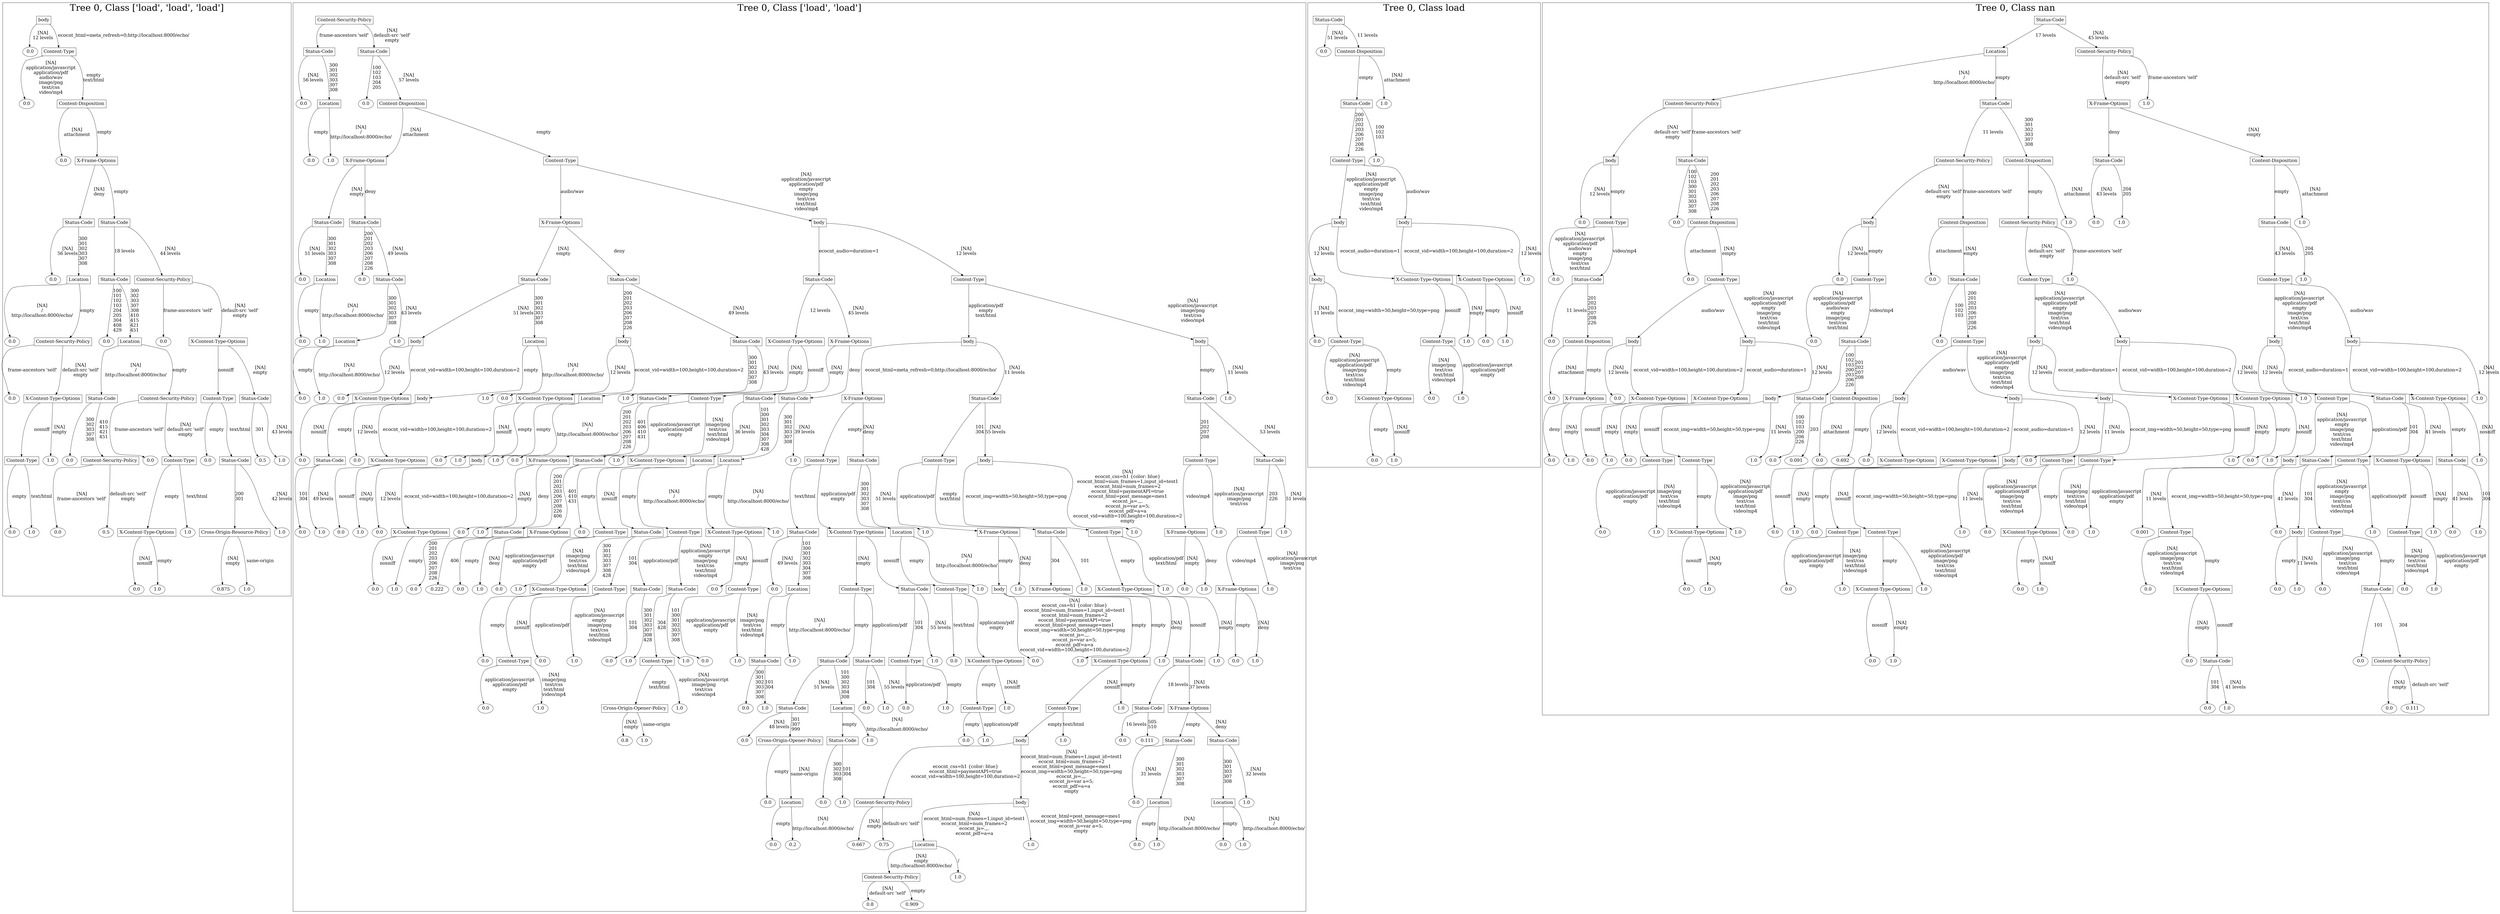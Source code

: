 /*
Generated by:
    http://https://github.com/h2oai/h2o-3/tree/master/h2o-genmodel/src/main/java/hex/genmodel/tools/PrintMojo.java
*/

/*
On a mac:

$ brew install graphviz
$ dot -Tpng file.gv -o file.png
$ open file.png
*/

digraph G {

subgraph cluster_0 {
/* Nodes */

/* Level 0 */
{
"SG_0_Node_0" [shape=box, fontsize=20, label="body"]
}

/* Level 1 */
{
"SG_0_Node_26" [fontsize=20, label="0.0"]
"SG_0_Node_1" [shape=box, fontsize=20, label="Content-Type"]
}

/* Level 2 */
{
"SG_0_Node_27" [fontsize=20, label="0.0"]
"SG_0_Node_2" [shape=box, fontsize=20, label="Content-Disposition"]
}

/* Level 3 */
{
"SG_0_Node_28" [fontsize=20, label="0.0"]
"SG_0_Node_3" [shape=box, fontsize=20, label="X-Frame-Options"]
}

/* Level 4 */
{
"SG_0_Node_4" [shape=box, fontsize=20, label="Status-Code"]
"SG_0_Node_5" [shape=box, fontsize=20, label="Status-Code"]
}

/* Level 5 */
{
"SG_0_Node_29" [fontsize=20, label="0.0"]
"SG_0_Node_6" [shape=box, fontsize=20, label="Location"]
"SG_0_Node_7" [shape=box, fontsize=20, label="Status-Code"]
"SG_0_Node_8" [shape=box, fontsize=20, label="Content-Security-Policy"]
}

/* Level 6 */
{
"SG_0_Node_30" [fontsize=20, label="0.0"]
"SG_0_Node_9" [shape=box, fontsize=20, label="Content-Security-Policy"]
"SG_0_Node_31" [fontsize=20, label="0.0"]
"SG_0_Node_10" [shape=box, fontsize=20, label="Location"]
"SG_0_Node_32" [fontsize=20, label="0.0"]
"SG_0_Node_11" [shape=box, fontsize=20, label="X-Content-Type-Options"]
}

/* Level 7 */
{
"SG_0_Node_33" [fontsize=20, label="0.0"]
"SG_0_Node_12" [shape=box, fontsize=20, label="X-Content-Type-Options"]
"SG_0_Node_13" [shape=box, fontsize=20, label="Status-Code"]
"SG_0_Node_14" [shape=box, fontsize=20, label="Content-Security-Policy"]
"SG_0_Node_15" [shape=box, fontsize=20, label="Content-Type"]
"SG_0_Node_16" [shape=box, fontsize=20, label="Status-Code"]
}

/* Level 8 */
{
"SG_0_Node_17" [shape=box, fontsize=20, label="Content-Type"]
"SG_0_Node_34" [fontsize=20, label="1.0"]
"SG_0_Node_35" [fontsize=20, label="0.0"]
"SG_0_Node_18" [shape=box, fontsize=20, label="Content-Security-Policy"]
"SG_0_Node_36" [fontsize=20, label="0.0"]
"SG_0_Node_19" [shape=box, fontsize=20, label="Content-Type"]
"SG_0_Node_37" [fontsize=20, label="0.0"]
"SG_0_Node_20" [shape=box, fontsize=20, label="Status-Code"]
"SG_0_Node_38" [fontsize=20, label="0.5"]
"SG_0_Node_39" [fontsize=20, label="1.0"]
}

/* Level 9 */
{
"SG_0_Node_40" [fontsize=20, label="0.0"]
"SG_0_Node_41" [fontsize=20, label="1.0"]
"SG_0_Node_42" [fontsize=20, label="0.0"]
"SG_0_Node_43" [fontsize=20, label="0.5"]
"SG_0_Node_23" [shape=box, fontsize=20, label="X-Content-Type-Options"]
"SG_0_Node_44" [fontsize=20, label="1.0"]
"SG_0_Node_24" [shape=box, fontsize=20, label="Cross-Origin-Resource-Policy"]
"SG_0_Node_45" [fontsize=20, label="1.0"]
}

/* Level 10 */
{
"SG_0_Node_46" [fontsize=20, label="0.0"]
"SG_0_Node_47" [fontsize=20, label="1.0"]
"SG_0_Node_48" [fontsize=20, label="0.875"]
"SG_0_Node_49" [fontsize=20, label="1.0"]
}

/* Edges */
"SG_0_Node_0" -> "SG_0_Node_26" [fontsize=20, label="[NA]
12 levels
"]
"SG_0_Node_0" -> "SG_0_Node_1" [fontsize=20, label="ecocnt_html=meta_refresh=0;http://localhost:8000/echo/
"]
"SG_0_Node_1" -> "SG_0_Node_27" [fontsize=20, label="[NA]
application/javascript
application/pdf
audio/wav
image/png
text/css
video/mp4
"]
"SG_0_Node_1" -> "SG_0_Node_2" [fontsize=20, label="empty
text/html
"]
"SG_0_Node_2" -> "SG_0_Node_28" [fontsize=20, label="[NA]
attachment
"]
"SG_0_Node_2" -> "SG_0_Node_3" [fontsize=20, label="empty
"]
"SG_0_Node_3" -> "SG_0_Node_4" [fontsize=20, label="[NA]
deny
"]
"SG_0_Node_3" -> "SG_0_Node_5" [fontsize=20, label="empty
"]
"SG_0_Node_5" -> "SG_0_Node_7" [fontsize=20, label="18 levels
"]
"SG_0_Node_5" -> "SG_0_Node_8" [fontsize=20, label="[NA]
44 levels
"]
"SG_0_Node_8" -> "SG_0_Node_32" [fontsize=20, label="frame-ancestors 'self'
"]
"SG_0_Node_8" -> "SG_0_Node_11" [fontsize=20, label="[NA]
default-src 'self'
empty
"]
"SG_0_Node_11" -> "SG_0_Node_15" [fontsize=20, label="nosniff
"]
"SG_0_Node_11" -> "SG_0_Node_16" [fontsize=20, label="[NA]
empty
"]
"SG_0_Node_16" -> "SG_0_Node_38" [fontsize=20, label="301
"]
"SG_0_Node_16" -> "SG_0_Node_39" [fontsize=20, label="[NA]
43 levels
"]
"SG_0_Node_15" -> "SG_0_Node_37" [fontsize=20, label="empty
"]
"SG_0_Node_15" -> "SG_0_Node_20" [fontsize=20, label="text/html
"]
"SG_0_Node_20" -> "SG_0_Node_24" [fontsize=20, label="200
301
"]
"SG_0_Node_20" -> "SG_0_Node_45" [fontsize=20, label="[NA]
42 levels
"]
"SG_0_Node_24" -> "SG_0_Node_48" [fontsize=20, label="[NA]
empty
"]
"SG_0_Node_24" -> "SG_0_Node_49" [fontsize=20, label="same-origin
"]
"SG_0_Node_7" -> "SG_0_Node_31" [fontsize=20, label="100
101
102
103
204
205
304
408
429
"]
"SG_0_Node_7" -> "SG_0_Node_10" [fontsize=20, label="300
302
303
307
308
410
415
421
451
"]
"SG_0_Node_10" -> "SG_0_Node_13" [fontsize=20, label="[NA]
/
http://localhost:8000/echo/
"]
"SG_0_Node_10" -> "SG_0_Node_14" [fontsize=20, label="empty
"]
"SG_0_Node_14" -> "SG_0_Node_36" [fontsize=20, label="frame-ancestors 'self'
"]
"SG_0_Node_14" -> "SG_0_Node_19" [fontsize=20, label="[NA]
default-src 'self'
empty
"]
"SG_0_Node_19" -> "SG_0_Node_23" [fontsize=20, label="empty
"]
"SG_0_Node_19" -> "SG_0_Node_44" [fontsize=20, label="text/html
"]
"SG_0_Node_23" -> "SG_0_Node_46" [fontsize=20, label="[NA]
nosniff
"]
"SG_0_Node_23" -> "SG_0_Node_47" [fontsize=20, label="empty
"]
"SG_0_Node_13" -> "SG_0_Node_35" [fontsize=20, label="300
302
303
307
308
"]
"SG_0_Node_13" -> "SG_0_Node_18" [fontsize=20, label="410
415
421
451
"]
"SG_0_Node_18" -> "SG_0_Node_42" [fontsize=20, label="[NA]
frame-ancestors 'self'
"]
"SG_0_Node_18" -> "SG_0_Node_43" [fontsize=20, label="default-src 'self'
empty
"]
"SG_0_Node_4" -> "SG_0_Node_29" [fontsize=20, label="[NA]
56 levels
"]
"SG_0_Node_4" -> "SG_0_Node_6" [fontsize=20, label="300
301
302
303
307
308
"]
"SG_0_Node_6" -> "SG_0_Node_30" [fontsize=20, label="[NA]
/
http://localhost:8000/echo/
"]
"SG_0_Node_6" -> "SG_0_Node_9" [fontsize=20, label="empty
"]
"SG_0_Node_9" -> "SG_0_Node_33" [fontsize=20, label="frame-ancestors 'self'
"]
"SG_0_Node_9" -> "SG_0_Node_12" [fontsize=20, label="[NA]
default-src 'self'
empty
"]
"SG_0_Node_12" -> "SG_0_Node_17" [fontsize=20, label="nosniff
"]
"SG_0_Node_12" -> "SG_0_Node_34" [fontsize=20, label="[NA]
empty
"]
"SG_0_Node_17" -> "SG_0_Node_40" [fontsize=20, label="empty
"]
"SG_0_Node_17" -> "SG_0_Node_41" [fontsize=20, label="text/html
"]

fontsize=40
label="Tree 0, Class ['load', 'load', 'load']"
}

subgraph cluster_1 {
/* Nodes */

/* Level 0 */
{
"SG_1_Node_0" [shape=box, fontsize=20, label="Content-Security-Policy"]
}

/* Level 1 */
{
"SG_1_Node_1" [shape=box, fontsize=20, label="Status-Code"]
"SG_1_Node_2" [shape=box, fontsize=20, label="Status-Code"]
}

/* Level 2 */
{
"SG_1_Node_117" [fontsize=20, label="0.0"]
"SG_1_Node_3" [shape=box, fontsize=20, label="Location"]
"SG_1_Node_118" [fontsize=20, label="0.0"]
"SG_1_Node_4" [shape=box, fontsize=20, label="Content-Disposition"]
}

/* Level 3 */
{
"SG_1_Node_119" [fontsize=20, label="0.0"]
"SG_1_Node_120" [fontsize=20, label="1.0"]
"SG_1_Node_5" [shape=box, fontsize=20, label="X-Frame-Options"]
"SG_1_Node_6" [shape=box, fontsize=20, label="Content-Type"]
}

/* Level 4 */
{
"SG_1_Node_7" [shape=box, fontsize=20, label="Status-Code"]
"SG_1_Node_8" [shape=box, fontsize=20, label="Status-Code"]
"SG_1_Node_9" [shape=box, fontsize=20, label="X-Frame-Options"]
"SG_1_Node_10" [shape=box, fontsize=20, label="body"]
}

/* Level 5 */
{
"SG_1_Node_121" [fontsize=20, label="0.0"]
"SG_1_Node_11" [shape=box, fontsize=20, label="Location"]
"SG_1_Node_122" [fontsize=20, label="0.0"]
"SG_1_Node_12" [shape=box, fontsize=20, label="Status-Code"]
"SG_1_Node_13" [shape=box, fontsize=20, label="Status-Code"]
"SG_1_Node_14" [shape=box, fontsize=20, label="Status-Code"]
"SG_1_Node_15" [shape=box, fontsize=20, label="Status-Code"]
"SG_1_Node_16" [shape=box, fontsize=20, label="Content-Type"]
}

/* Level 6 */
{
"SG_1_Node_123" [fontsize=20, label="0.0"]
"SG_1_Node_124" [fontsize=20, label="1.0"]
"SG_1_Node_17" [shape=box, fontsize=20, label="Location"]
"SG_1_Node_125" [fontsize=20, label="1.0"]
"SG_1_Node_19" [shape=box, fontsize=20, label="body"]
"SG_1_Node_20" [shape=box, fontsize=20, label="Location"]
"SG_1_Node_21" [shape=box, fontsize=20, label="body"]
"SG_1_Node_22" [shape=box, fontsize=20, label="Status-Code"]
"SG_1_Node_23" [shape=box, fontsize=20, label="X-Content-Type-Options"]
"SG_1_Node_24" [shape=box, fontsize=20, label="X-Frame-Options"]
"SG_1_Node_25" [shape=box, fontsize=20, label="body"]
"SG_1_Node_26" [shape=box, fontsize=20, label="body"]
}

/* Level 7 */
{
"SG_1_Node_126" [fontsize=20, label="0.0"]
"SG_1_Node_127" [fontsize=20, label="1.0"]
"SG_1_Node_128" [fontsize=20, label="0.0"]
"SG_1_Node_27" [shape=box, fontsize=20, label="X-Content-Type-Options"]
"SG_1_Node_28" [shape=box, fontsize=20, label="body"]
"SG_1_Node_129" [fontsize=20, label="1.0"]
"SG_1_Node_130" [fontsize=20, label="0.0"]
"SG_1_Node_29" [shape=box, fontsize=20, label="X-Content-Type-Options"]
"SG_1_Node_30" [shape=box, fontsize=20, label="Location"]
"SG_1_Node_131" [fontsize=20, label="1.0"]
"SG_1_Node_31" [shape=box, fontsize=20, label="Status-Code"]
"SG_1_Node_32" [shape=box, fontsize=20, label="Content-Type"]
"SG_1_Node_33" [shape=box, fontsize=20, label="Status-Code"]
"SG_1_Node_34" [shape=box, fontsize=20, label="Status-Code"]
"SG_1_Node_35" [shape=box, fontsize=20, label="X-Frame-Options"]
"SG_1_Node_36" [shape=box, fontsize=20, label="Status-Code"]
"SG_1_Node_37" [shape=box, fontsize=20, label="Status-Code"]
"SG_1_Node_132" [fontsize=20, label="1.0"]
}

/* Level 8 */
{
"SG_1_Node_133" [fontsize=20, label="0.0"]
"SG_1_Node_38" [shape=box, fontsize=20, label="Status-Code"]
"SG_1_Node_134" [fontsize=20, label="0.0"]
"SG_1_Node_39" [shape=box, fontsize=20, label="X-Content-Type-Options"]
"SG_1_Node_135" [fontsize=20, label="0.0"]
"SG_1_Node_136" [fontsize=20, label="1.0"]
"SG_1_Node_40" [shape=box, fontsize=20, label="body"]
"SG_1_Node_137" [fontsize=20, label="1.0"]
"SG_1_Node_138" [fontsize=20, label="0.0"]
"SG_1_Node_41" [shape=box, fontsize=20, label="X-Frame-Options"]
"SG_1_Node_42" [shape=box, fontsize=20, label="Status-Code"]
"SG_1_Node_139" [fontsize=20, label="1.0"]
"SG_1_Node_43" [shape=box, fontsize=20, label="X-Content-Type-Options"]
"SG_1_Node_44" [shape=box, fontsize=20, label="Location"]
"SG_1_Node_45" [shape=box, fontsize=20, label="Location"]
"SG_1_Node_140" [fontsize=20, label="1.0"]
"SG_1_Node_46" [shape=box, fontsize=20, label="Content-Type"]
"SG_1_Node_47" [shape=box, fontsize=20, label="Status-Code"]
"SG_1_Node_48" [shape=box, fontsize=20, label="Content-Type"]
"SG_1_Node_49" [shape=box, fontsize=20, label="body"]
"SG_1_Node_50" [shape=box, fontsize=20, label="Content-Type"]
"SG_1_Node_51" [shape=box, fontsize=20, label="Status-Code"]
}

/* Level 9 */
{
"SG_1_Node_141" [fontsize=20, label="0.0"]
"SG_1_Node_142" [fontsize=20, label="1.0"]
"SG_1_Node_143" [fontsize=20, label="0.0"]
"SG_1_Node_144" [fontsize=20, label="1.0"]
"SG_1_Node_145" [fontsize=20, label="0.0"]
"SG_1_Node_52" [shape=box, fontsize=20, label="X-Content-Type-Options"]
"SG_1_Node_146" [fontsize=20, label="0.0"]
"SG_1_Node_147" [fontsize=20, label="1.0"]
"SG_1_Node_53" [shape=box, fontsize=20, label="Status-Code"]
"SG_1_Node_54" [shape=box, fontsize=20, label="X-Frame-Options"]
"SG_1_Node_148" [fontsize=20, label="0.0"]
"SG_1_Node_55" [shape=box, fontsize=20, label="Content-Type"]
"SG_1_Node_56" [shape=box, fontsize=20, label="Status-Code"]
"SG_1_Node_57" [shape=box, fontsize=20, label="Content-Type"]
"SG_1_Node_58" [shape=box, fontsize=20, label="X-Content-Type-Options"]
"SG_1_Node_149" [fontsize=20, label="1.0"]
"SG_1_Node_59" [shape=box, fontsize=20, label="Status-Code"]
"SG_1_Node_60" [shape=box, fontsize=20, label="X-Content-Type-Options"]
"SG_1_Node_61" [shape=box, fontsize=20, label="Location"]
"SG_1_Node_150" [fontsize=20, label="1.0"]
"SG_1_Node_62" [shape=box, fontsize=20, label="X-Frame-Options"]
"SG_1_Node_63" [shape=box, fontsize=20, label="Status-Code"]
"SG_1_Node_64" [shape=box, fontsize=20, label="Content-Type"]
"SG_1_Node_151" [fontsize=20, label="1.0"]
"SG_1_Node_66" [shape=box, fontsize=20, label="X-Frame-Options"]
"SG_1_Node_152" [fontsize=20, label="1.0"]
"SG_1_Node_67" [shape=box, fontsize=20, label="Content-Type"]
"SG_1_Node_153" [fontsize=20, label="1.0"]
}

/* Level 10 */
{
"SG_1_Node_154" [fontsize=20, label="0.0"]
"SG_1_Node_155" [fontsize=20, label="1.0"]
"SG_1_Node_156" [fontsize=20, label="0.0"]
"SG_1_Node_157" [fontsize=20, label="0.222"]
"SG_1_Node_158" [fontsize=20, label="0.0"]
"SG_1_Node_159" [fontsize=20, label="1.0"]
"SG_1_Node_160" [fontsize=20, label="0.0"]
"SG_1_Node_161" [fontsize=20, label="1.0"]
"SG_1_Node_69" [shape=box, fontsize=20, label="X-Content-Type-Options"]
"SG_1_Node_70" [shape=box, fontsize=20, label="Content-Type"]
"SG_1_Node_71" [shape=box, fontsize=20, label="Status-Code"]
"SG_1_Node_72" [shape=box, fontsize=20, label="Status-Code"]
"SG_1_Node_162" [fontsize=20, label="0.0"]
"SG_1_Node_73" [shape=box, fontsize=20, label="Content-Type"]
"SG_1_Node_163" [fontsize=20, label="0.0"]
"SG_1_Node_74" [shape=box, fontsize=20, label="Location"]
"SG_1_Node_75" [shape=box, fontsize=20, label="Content-Type"]
"SG_1_Node_76" [shape=box, fontsize=20, label="Status-Code"]
"SG_1_Node_77" [shape=box, fontsize=20, label="Content-Type"]
"SG_1_Node_164" [fontsize=20, label="1.0"]
"SG_1_Node_78" [shape=box, fontsize=20, label="body"]
"SG_1_Node_165" [fontsize=20, label="1.0"]
"SG_1_Node_79" [shape=box, fontsize=20, label="X-Frame-Options"]
"SG_1_Node_166" [fontsize=20, label="1.0"]
"SG_1_Node_80" [shape=box, fontsize=20, label="X-Content-Type-Options"]
"SG_1_Node_167" [fontsize=20, label="1.0"]
"SG_1_Node_168" [fontsize=20, label="0.0"]
"SG_1_Node_169" [fontsize=20, label="1.0"]
"SG_1_Node_81" [shape=box, fontsize=20, label="X-Frame-Options"]
"SG_1_Node_170" [fontsize=20, label="1.0"]
}

/* Level 11 */
{
"SG_1_Node_171" [fontsize=20, label="0.0"]
"SG_1_Node_82" [shape=box, fontsize=20, label="Content-Type"]
"SG_1_Node_172" [fontsize=20, label="0.0"]
"SG_1_Node_173" [fontsize=20, label="1.0"]
"SG_1_Node_174" [fontsize=20, label="0.0"]
"SG_1_Node_175" [fontsize=20, label="1.0"]
"SG_1_Node_83" [shape=box, fontsize=20, label="Content-Type"]
"SG_1_Node_176" [fontsize=20, label="1.0"]
"SG_1_Node_177" [fontsize=20, label="0.0"]
"SG_1_Node_178" [fontsize=20, label="1.0"]
"SG_1_Node_84" [shape=box, fontsize=20, label="Status-Code"]
"SG_1_Node_179" [fontsize=20, label="1.0"]
"SG_1_Node_85" [shape=box, fontsize=20, label="Status-Code"]
"SG_1_Node_86" [shape=box, fontsize=20, label="Status-Code"]
"SG_1_Node_87" [shape=box, fontsize=20, label="Content-Type"]
"SG_1_Node_180" [fontsize=20, label="1.0"]
"SG_1_Node_181" [fontsize=20, label="0.0"]
"SG_1_Node_88" [shape=box, fontsize=20, label="X-Content-Type-Options"]
"SG_1_Node_182" [fontsize=20, label="0.0"]
"SG_1_Node_183" [fontsize=20, label="1.0"]
"SG_1_Node_89" [shape=box, fontsize=20, label="X-Content-Type-Options"]
"SG_1_Node_184" [fontsize=20, label="1.0"]
"SG_1_Node_90" [shape=box, fontsize=20, label="Status-Code"]
"SG_1_Node_185" [fontsize=20, label="1.0"]
"SG_1_Node_186" [fontsize=20, label="0.0"]
"SG_1_Node_187" [fontsize=20, label="1.0"]
}

/* Level 12 */
{
"SG_1_Node_188" [fontsize=20, label="0.0"]
"SG_1_Node_189" [fontsize=20, label="1.0"]
"SG_1_Node_91" [shape=box, fontsize=20, label="Cross-Origin-Opener-Policy"]
"SG_1_Node_190" [fontsize=20, label="1.0"]
"SG_1_Node_191" [fontsize=20, label="0.0"]
"SG_1_Node_192" [fontsize=20, label="1.0"]
"SG_1_Node_92" [shape=box, fontsize=20, label="Status-Code"]
"SG_1_Node_93" [shape=box, fontsize=20, label="Location"]
"SG_1_Node_193" [fontsize=20, label="0.0"]
"SG_1_Node_194" [fontsize=20, label="1.0"]
"SG_1_Node_195" [fontsize=20, label="0.0"]
"SG_1_Node_196" [fontsize=20, label="1.0"]
"SG_1_Node_94" [shape=box, fontsize=20, label="Content-Type"]
"SG_1_Node_197" [fontsize=20, label="1.0"]
"SG_1_Node_95" [shape=box, fontsize=20, label="Content-Type"]
"SG_1_Node_198" [fontsize=20, label="1.0"]
"SG_1_Node_96" [shape=box, fontsize=20, label="Status-Code"]
"SG_1_Node_97" [shape=box, fontsize=20, label="X-Frame-Options"]
}

/* Level 13 */
{
"SG_1_Node_199" [fontsize=20, label="0.8"]
"SG_1_Node_200" [fontsize=20, label="1.0"]
"SG_1_Node_201" [fontsize=20, label="0.0"]
"SG_1_Node_99" [shape=box, fontsize=20, label="Cross-Origin-Opener-Policy"]
"SG_1_Node_100" [shape=box, fontsize=20, label="Status-Code"]
"SG_1_Node_202" [fontsize=20, label="1.0"]
"SG_1_Node_203" [fontsize=20, label="0.0"]
"SG_1_Node_204" [fontsize=20, label="1.0"]
"SG_1_Node_101" [shape=box, fontsize=20, label="body"]
"SG_1_Node_205" [fontsize=20, label="1.0"]
"SG_1_Node_206" [fontsize=20, label="0.0"]
"SG_1_Node_207" [fontsize=20, label="0.111"]
"SG_1_Node_103" [shape=box, fontsize=20, label="Status-Code"]
"SG_1_Node_104" [shape=box, fontsize=20, label="Status-Code"]
}

/* Level 14 */
{
"SG_1_Node_208" [fontsize=20, label="0.0"]
"SG_1_Node_105" [shape=box, fontsize=20, label="Location"]
"SG_1_Node_209" [fontsize=20, label="0.0"]
"SG_1_Node_210" [fontsize=20, label="1.0"]
"SG_1_Node_106" [shape=box, fontsize=20, label="Content-Security-Policy"]
"SG_1_Node_107" [shape=box, fontsize=20, label="body"]
"SG_1_Node_211" [fontsize=20, label="0.0"]
"SG_1_Node_108" [shape=box, fontsize=20, label="Location"]
"SG_1_Node_109" [shape=box, fontsize=20, label="Location"]
"SG_1_Node_212" [fontsize=20, label="1.0"]
}

/* Level 15 */
{
"SG_1_Node_213" [fontsize=20, label="0.0"]
"SG_1_Node_214" [fontsize=20, label="0.2"]
"SG_1_Node_215" [fontsize=20, label="0.667"]
"SG_1_Node_216" [fontsize=20, label="0.75"]
"SG_1_Node_113" [shape=box, fontsize=20, label="Location"]
"SG_1_Node_217" [fontsize=20, label="1.0"]
"SG_1_Node_218" [fontsize=20, label="0.0"]
"SG_1_Node_219" [fontsize=20, label="1.0"]
"SG_1_Node_220" [fontsize=20, label="0.0"]
"SG_1_Node_221" [fontsize=20, label="1.0"]
}

/* Level 16 */
{
"SG_1_Node_114" [shape=box, fontsize=20, label="Content-Security-Policy"]
"SG_1_Node_222" [fontsize=20, label="1.0"]
}

/* Level 17 */
{
"SG_1_Node_223" [fontsize=20, label="0.8"]
"SG_1_Node_224" [fontsize=20, label="0.909"]
}

/* Edges */
"SG_1_Node_0" -> "SG_1_Node_1" [fontsize=20, label="frame-ancestors 'self'
"]
"SG_1_Node_0" -> "SG_1_Node_2" [fontsize=20, label="[NA]
default-src 'self'
empty
"]
"SG_1_Node_2" -> "SG_1_Node_118" [fontsize=20, label="100
102
103
204
205
"]
"SG_1_Node_2" -> "SG_1_Node_4" [fontsize=20, label="[NA]
57 levels
"]
"SG_1_Node_4" -> "SG_1_Node_5" [fontsize=20, label="[NA]
attachment
"]
"SG_1_Node_4" -> "SG_1_Node_6" [fontsize=20, label="empty
"]
"SG_1_Node_6" -> "SG_1_Node_9" [fontsize=20, label="audio/wav
"]
"SG_1_Node_6" -> "SG_1_Node_10" [fontsize=20, label="[NA]
application/javascript
application/pdf
empty
image/png
text/css
text/html
video/mp4
"]
"SG_1_Node_10" -> "SG_1_Node_15" [fontsize=20, label="ecocnt_audio=duration=1
"]
"SG_1_Node_10" -> "SG_1_Node_16" [fontsize=20, label="[NA]
12 levels
"]
"SG_1_Node_16" -> "SG_1_Node_25" [fontsize=20, label="application/pdf
empty
text/html
"]
"SG_1_Node_16" -> "SG_1_Node_26" [fontsize=20, label="[NA]
application/javascript
image/png
text/css
video/mp4
"]
"SG_1_Node_26" -> "SG_1_Node_37" [fontsize=20, label="empty
"]
"SG_1_Node_26" -> "SG_1_Node_132" [fontsize=20, label="[NA]
11 levels
"]
"SG_1_Node_37" -> "SG_1_Node_50" [fontsize=20, label="201
202
207
208
"]
"SG_1_Node_37" -> "SG_1_Node_51" [fontsize=20, label="[NA]
53 levels
"]
"SG_1_Node_51" -> "SG_1_Node_67" [fontsize=20, label="203
226
"]
"SG_1_Node_51" -> "SG_1_Node_153" [fontsize=20, label="[NA]
51 levels
"]
"SG_1_Node_67" -> "SG_1_Node_81" [fontsize=20, label="video/mp4
"]
"SG_1_Node_67" -> "SG_1_Node_170" [fontsize=20, label="[NA]
application/javascript
image/png
text/css
"]
"SG_1_Node_81" -> "SG_1_Node_186" [fontsize=20, label="empty
"]
"SG_1_Node_81" -> "SG_1_Node_187" [fontsize=20, label="[NA]
deny
"]
"SG_1_Node_50" -> "SG_1_Node_66" [fontsize=20, label="video/mp4
"]
"SG_1_Node_50" -> "SG_1_Node_152" [fontsize=20, label="[NA]
application/javascript
image/png
text/css
"]
"SG_1_Node_66" -> "SG_1_Node_168" [fontsize=20, label="[NA]
empty
"]
"SG_1_Node_66" -> "SG_1_Node_169" [fontsize=20, label="deny
"]
"SG_1_Node_25" -> "SG_1_Node_35" [fontsize=20, label="ecocnt_html=meta_refresh=0;http://localhost:8000/echo/
"]
"SG_1_Node_25" -> "SG_1_Node_36" [fontsize=20, label="[NA]
11 levels
"]
"SG_1_Node_36" -> "SG_1_Node_48" [fontsize=20, label="101
304
"]
"SG_1_Node_36" -> "SG_1_Node_49" [fontsize=20, label="[NA]
55 levels
"]
"SG_1_Node_49" -> "SG_1_Node_64" [fontsize=20, label="ecocnt_img=width=50,height=50,type=png
"]
"SG_1_Node_49" -> "SG_1_Node_151" [fontsize=20, label="[NA]
ecocnt_css=h1 {color: blue}
ecocnt_html=num_frames=1,input_id=test1
ecocnt_html=num_frames=2
ecocnt_html=paymentAPI=true
ecocnt_html=post_message=mes1
ecocnt_js=.,,.
ecocnt_js=var a=5;
ecocnt_pdf=a=a
ecocnt_vid=width=100,height=100,duration=2
empty
"]
"SG_1_Node_64" -> "SG_1_Node_80" [fontsize=20, label="empty
"]
"SG_1_Node_64" -> "SG_1_Node_167" [fontsize=20, label="application/pdf
text/html
"]
"SG_1_Node_80" -> "SG_1_Node_90" [fontsize=20, label="nosniff
"]
"SG_1_Node_80" -> "SG_1_Node_185" [fontsize=20, label="[NA]
empty
"]
"SG_1_Node_90" -> "SG_1_Node_96" [fontsize=20, label="18 levels
"]
"SG_1_Node_90" -> "SG_1_Node_97" [fontsize=20, label="[NA]
37 levels
"]
"SG_1_Node_97" -> "SG_1_Node_103" [fontsize=20, label="empty
"]
"SG_1_Node_97" -> "SG_1_Node_104" [fontsize=20, label="[NA]
deny
"]
"SG_1_Node_104" -> "SG_1_Node_109" [fontsize=20, label="300
301
303
307
308
"]
"SG_1_Node_104" -> "SG_1_Node_212" [fontsize=20, label="[NA]
32 levels
"]
"SG_1_Node_109" -> "SG_1_Node_220" [fontsize=20, label="empty
"]
"SG_1_Node_109" -> "SG_1_Node_221" [fontsize=20, label="[NA]
/
http://localhost:8000/echo/
"]
"SG_1_Node_103" -> "SG_1_Node_211" [fontsize=20, label="[NA]
31 levels
"]
"SG_1_Node_103" -> "SG_1_Node_108" [fontsize=20, label="300
301
302
303
307
308
"]
"SG_1_Node_108" -> "SG_1_Node_218" [fontsize=20, label="empty
"]
"SG_1_Node_108" -> "SG_1_Node_219" [fontsize=20, label="[NA]
/
http://localhost:8000/echo/
"]
"SG_1_Node_96" -> "SG_1_Node_206" [fontsize=20, label="16 levels
"]
"SG_1_Node_96" -> "SG_1_Node_207" [fontsize=20, label="505
510
"]
"SG_1_Node_48" -> "SG_1_Node_62" [fontsize=20, label="application/pdf
"]
"SG_1_Node_48" -> "SG_1_Node_63" [fontsize=20, label="empty
text/html
"]
"SG_1_Node_63" -> "SG_1_Node_79" [fontsize=20, label="304
"]
"SG_1_Node_63" -> "SG_1_Node_166" [fontsize=20, label="101
"]
"SG_1_Node_79" -> "SG_1_Node_89" [fontsize=20, label="empty
"]
"SG_1_Node_79" -> "SG_1_Node_184" [fontsize=20, label="[NA]
deny
"]
"SG_1_Node_89" -> "SG_1_Node_95" [fontsize=20, label="[NA]
nosniff
"]
"SG_1_Node_89" -> "SG_1_Node_198" [fontsize=20, label="empty
"]
"SG_1_Node_95" -> "SG_1_Node_101" [fontsize=20, label="empty
"]
"SG_1_Node_95" -> "SG_1_Node_205" [fontsize=20, label="text/html
"]
"SG_1_Node_101" -> "SG_1_Node_106" [fontsize=20, label="ecocnt_css=h1 {color: blue}
ecocnt_html=paymentAPI=true
ecocnt_vid=width=100,height=100,duration=2
"]
"SG_1_Node_101" -> "SG_1_Node_107" [fontsize=20, label="[NA]
ecocnt_html=num_frames=1,input_id=test1
ecocnt_html=num_frames=2
ecocnt_html=post_message=mes1
ecocnt_img=width=50,height=50,type=png
ecocnt_js=.,,.
ecocnt_js=var a=5;
ecocnt_pdf=a=a
empty
"]
"SG_1_Node_107" -> "SG_1_Node_113" [fontsize=20, label="[NA]
ecocnt_html=num_frames=1,input_id=test1
ecocnt_html=num_frames=2
ecocnt_js=.,,.
ecocnt_pdf=a=a
"]
"SG_1_Node_107" -> "SG_1_Node_217" [fontsize=20, label="ecocnt_html=post_message=mes1
ecocnt_img=width=50,height=50,type=png
ecocnt_js=var a=5;
empty
"]
"SG_1_Node_113" -> "SG_1_Node_114" [fontsize=20, label="[NA]
empty
http://localhost:8000/echo/
"]
"SG_1_Node_113" -> "SG_1_Node_222" [fontsize=20, label="/
"]
"SG_1_Node_114" -> "SG_1_Node_223" [fontsize=20, label="[NA]
default-src 'self'
"]
"SG_1_Node_114" -> "SG_1_Node_224" [fontsize=20, label="empty
"]
"SG_1_Node_106" -> "SG_1_Node_215" [fontsize=20, label="[NA]
empty
"]
"SG_1_Node_106" -> "SG_1_Node_216" [fontsize=20, label="default-src 'self'
"]
"SG_1_Node_62" -> "SG_1_Node_78" [fontsize=20, label="empty
"]
"SG_1_Node_62" -> "SG_1_Node_165" [fontsize=20, label="[NA]
deny
"]
"SG_1_Node_78" -> "SG_1_Node_182" [fontsize=20, label="[NA]
ecocnt_css=h1 {color: blue}
ecocnt_html=num_frames=1,input_id=test1
ecocnt_html=num_frames=2
ecocnt_html=paymentAPI=true
ecocnt_html=post_message=mes1
ecocnt_img=width=50,height=50,type=png
ecocnt_js=.,,.
ecocnt_js=var a=5;
ecocnt_pdf=a=a
ecocnt_vid=width=100,height=100,duration=2
"]
"SG_1_Node_78" -> "SG_1_Node_183" [fontsize=20, label="empty
"]
"SG_1_Node_35" -> "SG_1_Node_46" [fontsize=20, label="empty
"]
"SG_1_Node_35" -> "SG_1_Node_47" [fontsize=20, label="[NA]
deny
"]
"SG_1_Node_47" -> "SG_1_Node_61" [fontsize=20, label="300
301
302
303
307
308
"]
"SG_1_Node_47" -> "SG_1_Node_150" [fontsize=20, label="[NA]
51 levels
"]
"SG_1_Node_61" -> "SG_1_Node_77" [fontsize=20, label="empty
"]
"SG_1_Node_61" -> "SG_1_Node_164" [fontsize=20, label="[NA]
/
http://localhost:8000/echo/
"]
"SG_1_Node_77" -> "SG_1_Node_181" [fontsize=20, label="text/html
"]
"SG_1_Node_77" -> "SG_1_Node_88" [fontsize=20, label="application/pdf
empty
"]
"SG_1_Node_88" -> "SG_1_Node_94" [fontsize=20, label="empty
"]
"SG_1_Node_88" -> "SG_1_Node_197" [fontsize=20, label="[NA]
nosniff
"]
"SG_1_Node_94" -> "SG_1_Node_203" [fontsize=20, label="empty
"]
"SG_1_Node_94" -> "SG_1_Node_204" [fontsize=20, label="application/pdf
"]
"SG_1_Node_46" -> "SG_1_Node_59" [fontsize=20, label="text/html
"]
"SG_1_Node_46" -> "SG_1_Node_60" [fontsize=20, label="application/pdf
empty
"]
"SG_1_Node_60" -> "SG_1_Node_75" [fontsize=20, label="[NA]
empty
"]
"SG_1_Node_60" -> "SG_1_Node_76" [fontsize=20, label="nosniff
"]
"SG_1_Node_76" -> "SG_1_Node_87" [fontsize=20, label="101
304
"]
"SG_1_Node_76" -> "SG_1_Node_180" [fontsize=20, label="[NA]
55 levels
"]
"SG_1_Node_87" -> "SG_1_Node_195" [fontsize=20, label="application/pdf
"]
"SG_1_Node_87" -> "SG_1_Node_196" [fontsize=20, label="empty
"]
"SG_1_Node_75" -> "SG_1_Node_85" [fontsize=20, label="empty
"]
"SG_1_Node_75" -> "SG_1_Node_86" [fontsize=20, label="application/pdf
"]
"SG_1_Node_86" -> "SG_1_Node_193" [fontsize=20, label="101
304
"]
"SG_1_Node_86" -> "SG_1_Node_194" [fontsize=20, label="[NA]
55 levels
"]
"SG_1_Node_85" -> "SG_1_Node_92" [fontsize=20, label="[NA]
51 levels
"]
"SG_1_Node_85" -> "SG_1_Node_93" [fontsize=20, label="101
300
302
303
304
308
"]
"SG_1_Node_93" -> "SG_1_Node_100" [fontsize=20, label="empty
"]
"SG_1_Node_93" -> "SG_1_Node_202" [fontsize=20, label="[NA]
/
http://localhost:8000/echo/
"]
"SG_1_Node_100" -> "SG_1_Node_209" [fontsize=20, label="300
302
303
308
"]
"SG_1_Node_100" -> "SG_1_Node_210" [fontsize=20, label="101
304
"]
"SG_1_Node_92" -> "SG_1_Node_201" [fontsize=20, label="[NA]
48 levels
"]
"SG_1_Node_92" -> "SG_1_Node_99" [fontsize=20, label="301
307
999
"]
"SG_1_Node_99" -> "SG_1_Node_208" [fontsize=20, label="empty
"]
"SG_1_Node_99" -> "SG_1_Node_105" [fontsize=20, label="[NA]
same-origin
"]
"SG_1_Node_105" -> "SG_1_Node_213" [fontsize=20, label="empty
"]
"SG_1_Node_105" -> "SG_1_Node_214" [fontsize=20, label="[NA]
/
http://localhost:8000/echo/
"]
"SG_1_Node_59" -> "SG_1_Node_163" [fontsize=20, label="[NA]
49 levels
"]
"SG_1_Node_59" -> "SG_1_Node_74" [fontsize=20, label="101
300
301
302
303
304
307
308
"]
"SG_1_Node_74" -> "SG_1_Node_84" [fontsize=20, label="empty
"]
"SG_1_Node_74" -> "SG_1_Node_179" [fontsize=20, label="[NA]
/
http://localhost:8000/echo/
"]
"SG_1_Node_84" -> "SG_1_Node_191" [fontsize=20, label="300
301
302
303
307
308
"]
"SG_1_Node_84" -> "SG_1_Node_192" [fontsize=20, label="101
304
"]
"SG_1_Node_15" -> "SG_1_Node_23" [fontsize=20, label="12 levels
"]
"SG_1_Node_15" -> "SG_1_Node_24" [fontsize=20, label="[NA]
45 levels
"]
"SG_1_Node_24" -> "SG_1_Node_33" [fontsize=20, label="[NA]
empty
"]
"SG_1_Node_24" -> "SG_1_Node_34" [fontsize=20, label="deny
"]
"SG_1_Node_34" -> "SG_1_Node_45" [fontsize=20, label="300
301
302
303
307
308
"]
"SG_1_Node_34" -> "SG_1_Node_140" [fontsize=20, label="[NA]
39 levels
"]
"SG_1_Node_45" -> "SG_1_Node_58" [fontsize=20, label="empty
"]
"SG_1_Node_45" -> "SG_1_Node_149" [fontsize=20, label="[NA]
/
http://localhost:8000/echo/
"]
"SG_1_Node_58" -> "SG_1_Node_162" [fontsize=20, label="[NA]
empty
"]
"SG_1_Node_58" -> "SG_1_Node_73" [fontsize=20, label="nosniff
"]
"SG_1_Node_73" -> "SG_1_Node_177" [fontsize=20, label="application/javascript
application/pdf
empty
"]
"SG_1_Node_73" -> "SG_1_Node_178" [fontsize=20, label="[NA]
image/png
text/css
text/html
video/mp4
"]
"SG_1_Node_33" -> "SG_1_Node_43" [fontsize=20, label="[NA]
36 levels
"]
"SG_1_Node_33" -> "SG_1_Node_44" [fontsize=20, label="101
300
301
302
303
304
307
308
428
"]
"SG_1_Node_44" -> "SG_1_Node_56" [fontsize=20, label="empty
"]
"SG_1_Node_44" -> "SG_1_Node_57" [fontsize=20, label="[NA]
/
http://localhost:8000/echo/
"]
"SG_1_Node_57" -> "SG_1_Node_71" [fontsize=20, label="application/pdf
"]
"SG_1_Node_57" -> "SG_1_Node_72" [fontsize=20, label="[NA]
application/javascript
empty
image/png
text/css
text/html
video/mp4
"]
"SG_1_Node_72" -> "SG_1_Node_83" [fontsize=20, label="304
428
"]
"SG_1_Node_72" -> "SG_1_Node_176" [fontsize=20, label="101
300
301
302
303
307
308
"]
"SG_1_Node_83" -> "SG_1_Node_91" [fontsize=20, label="empty
text/html
"]
"SG_1_Node_83" -> "SG_1_Node_190" [fontsize=20, label="[NA]
application/javascript
image/png
text/css
video/mp4
"]
"SG_1_Node_91" -> "SG_1_Node_199" [fontsize=20, label="[NA]
empty
"]
"SG_1_Node_91" -> "SG_1_Node_200" [fontsize=20, label="same-origin
"]
"SG_1_Node_71" -> "SG_1_Node_174" [fontsize=20, label="101
304
"]
"SG_1_Node_71" -> "SG_1_Node_175" [fontsize=20, label="300
301
302
303
307
308
428
"]
"SG_1_Node_56" -> "SG_1_Node_69" [fontsize=20, label="300
301
302
303
307
308
428
"]
"SG_1_Node_56" -> "SG_1_Node_70" [fontsize=20, label="101
304
"]
"SG_1_Node_70" -> "SG_1_Node_172" [fontsize=20, label="application/pdf
"]
"SG_1_Node_70" -> "SG_1_Node_173" [fontsize=20, label="[NA]
application/javascript
empty
image/png
text/css
text/html
video/mp4
"]
"SG_1_Node_69" -> "SG_1_Node_171" [fontsize=20, label="empty
"]
"SG_1_Node_69" -> "SG_1_Node_82" [fontsize=20, label="[NA]
nosniff
"]
"SG_1_Node_82" -> "SG_1_Node_188" [fontsize=20, label="application/javascript
application/pdf
empty
"]
"SG_1_Node_82" -> "SG_1_Node_189" [fontsize=20, label="[NA]
image/png
text/css
text/html
video/mp4
"]
"SG_1_Node_43" -> "SG_1_Node_148" [fontsize=20, label="empty
"]
"SG_1_Node_43" -> "SG_1_Node_55" [fontsize=20, label="[NA]
nosniff
"]
"SG_1_Node_55" -> "SG_1_Node_160" [fontsize=20, label="application/javascript
application/pdf
empty
"]
"SG_1_Node_55" -> "SG_1_Node_161" [fontsize=20, label="[NA]
image/png
text/css
text/html
video/mp4
"]
"SG_1_Node_23" -> "SG_1_Node_31" [fontsize=20, label="[NA]
empty
"]
"SG_1_Node_23" -> "SG_1_Node_32" [fontsize=20, label="nosniff
"]
"SG_1_Node_32" -> "SG_1_Node_42" [fontsize=20, label="application/javascript
application/pdf
empty
"]
"SG_1_Node_32" -> "SG_1_Node_139" [fontsize=20, label="[NA]
image/png
text/css
text/html
video/mp4
"]
"SG_1_Node_42" -> "SG_1_Node_53" [fontsize=20, label="200
201
202
203
206
207
208
226
406
"]
"SG_1_Node_42" -> "SG_1_Node_54" [fontsize=20, label="401
410
431
"]
"SG_1_Node_54" -> "SG_1_Node_158" [fontsize=20, label="empty
"]
"SG_1_Node_54" -> "SG_1_Node_159" [fontsize=20, label="[NA]
deny
"]
"SG_1_Node_53" -> "SG_1_Node_156" [fontsize=20, label="200
201
202
203
206
207
208
226
"]
"SG_1_Node_53" -> "SG_1_Node_157" [fontsize=20, label="406
"]
"SG_1_Node_31" -> "SG_1_Node_138" [fontsize=20, label="200
201
202
203
206
207
208
226
"]
"SG_1_Node_31" -> "SG_1_Node_41" [fontsize=20, label="401
406
410
431
"]
"SG_1_Node_41" -> "SG_1_Node_146" [fontsize=20, label="[NA]
empty
"]
"SG_1_Node_41" -> "SG_1_Node_147" [fontsize=20, label="deny
"]
"SG_1_Node_9" -> "SG_1_Node_13" [fontsize=20, label="[NA]
empty
"]
"SG_1_Node_9" -> "SG_1_Node_14" [fontsize=20, label="deny
"]
"SG_1_Node_14" -> "SG_1_Node_21" [fontsize=20, label="200
201
202
203
206
207
208
226
"]
"SG_1_Node_14" -> "SG_1_Node_22" [fontsize=20, label="[NA]
49 levels
"]
"SG_1_Node_22" -> "SG_1_Node_30" [fontsize=20, label="300
301
302
303
307
308
"]
"SG_1_Node_22" -> "SG_1_Node_131" [fontsize=20, label="[NA]
43 levels
"]
"SG_1_Node_30" -> "SG_1_Node_40" [fontsize=20, label="empty
"]
"SG_1_Node_30" -> "SG_1_Node_137" [fontsize=20, label="[NA]
/
http://localhost:8000/echo/
"]
"SG_1_Node_40" -> "SG_1_Node_145" [fontsize=20, label="[NA]
12 levels
"]
"SG_1_Node_40" -> "SG_1_Node_52" [fontsize=20, label="ecocnt_vid=width=100,height=100,duration=2
"]
"SG_1_Node_52" -> "SG_1_Node_154" [fontsize=20, label="[NA]
nosniff
"]
"SG_1_Node_52" -> "SG_1_Node_155" [fontsize=20, label="empty
"]
"SG_1_Node_21" -> "SG_1_Node_130" [fontsize=20, label="[NA]
12 levels
"]
"SG_1_Node_21" -> "SG_1_Node_29" [fontsize=20, label="ecocnt_vid=width=100,height=100,duration=2
"]
"SG_1_Node_29" -> "SG_1_Node_135" [fontsize=20, label="[NA]
nosniff
"]
"SG_1_Node_29" -> "SG_1_Node_136" [fontsize=20, label="empty
"]
"SG_1_Node_13" -> "SG_1_Node_19" [fontsize=20, label="[NA]
51 levels
"]
"SG_1_Node_13" -> "SG_1_Node_20" [fontsize=20, label="300
301
302
303
307
308
"]
"SG_1_Node_20" -> "SG_1_Node_28" [fontsize=20, label="empty
"]
"SG_1_Node_20" -> "SG_1_Node_129" [fontsize=20, label="[NA]
/
http://localhost:8000/echo/
"]
"SG_1_Node_28" -> "SG_1_Node_134" [fontsize=20, label="[NA]
12 levels
"]
"SG_1_Node_28" -> "SG_1_Node_39" [fontsize=20, label="ecocnt_vid=width=100,height=100,duration=2
"]
"SG_1_Node_39" -> "SG_1_Node_143" [fontsize=20, label="nosniff
"]
"SG_1_Node_39" -> "SG_1_Node_144" [fontsize=20, label="[NA]
empty
"]
"SG_1_Node_19" -> "SG_1_Node_128" [fontsize=20, label="[NA]
12 levels
"]
"SG_1_Node_19" -> "SG_1_Node_27" [fontsize=20, label="ecocnt_vid=width=100,height=100,duration=2
"]
"SG_1_Node_27" -> "SG_1_Node_133" [fontsize=20, label="[NA]
nosniff
"]
"SG_1_Node_27" -> "SG_1_Node_38" [fontsize=20, label="empty
"]
"SG_1_Node_38" -> "SG_1_Node_141" [fontsize=20, label="101
304
"]
"SG_1_Node_38" -> "SG_1_Node_142" [fontsize=20, label="[NA]
49 levels
"]
"SG_1_Node_5" -> "SG_1_Node_7" [fontsize=20, label="[NA]
empty
"]
"SG_1_Node_5" -> "SG_1_Node_8" [fontsize=20, label="deny
"]
"SG_1_Node_8" -> "SG_1_Node_122" [fontsize=20, label="200
201
202
203
206
207
208
226
"]
"SG_1_Node_8" -> "SG_1_Node_12" [fontsize=20, label="[NA]
49 levels
"]
"SG_1_Node_12" -> "SG_1_Node_17" [fontsize=20, label="300
301
302
303
307
308
"]
"SG_1_Node_12" -> "SG_1_Node_125" [fontsize=20, label="[NA]
43 levels
"]
"SG_1_Node_17" -> "SG_1_Node_126" [fontsize=20, label="empty
"]
"SG_1_Node_17" -> "SG_1_Node_127" [fontsize=20, label="[NA]
/
http://localhost:8000/echo/
"]
"SG_1_Node_7" -> "SG_1_Node_121" [fontsize=20, label="[NA]
51 levels
"]
"SG_1_Node_7" -> "SG_1_Node_11" [fontsize=20, label="300
301
302
303
307
308
"]
"SG_1_Node_11" -> "SG_1_Node_123" [fontsize=20, label="empty
"]
"SG_1_Node_11" -> "SG_1_Node_124" [fontsize=20, label="[NA]
/
http://localhost:8000/echo/
"]
"SG_1_Node_1" -> "SG_1_Node_117" [fontsize=20, label="[NA]
56 levels
"]
"SG_1_Node_1" -> "SG_1_Node_3" [fontsize=20, label="300
301
302
303
307
308
"]
"SG_1_Node_3" -> "SG_1_Node_119" [fontsize=20, label="empty
"]
"SG_1_Node_3" -> "SG_1_Node_120" [fontsize=20, label="[NA]
/
http://localhost:8000/echo/
"]

fontsize=40
label="Tree 0, Class ['load', 'load']"
}

subgraph cluster_2 {
/* Nodes */

/* Level 0 */
{
"SG_2_Node_0" [shape=box, fontsize=20, label="Status-Code"]
}

/* Level 1 */
{
"SG_2_Node_12" [fontsize=20, label="0.0"]
"SG_2_Node_1" [shape=box, fontsize=20, label="Content-Disposition"]
}

/* Level 2 */
{
"SG_2_Node_2" [shape=box, fontsize=20, label="Status-Code"]
"SG_2_Node_13" [fontsize=20, label="1.0"]
}

/* Level 3 */
{
"SG_2_Node_3" [shape=box, fontsize=20, label="Content-Type"]
"SG_2_Node_14" [fontsize=20, label="1.0"]
}

/* Level 4 */
{
"SG_2_Node_4" [shape=box, fontsize=20, label="body"]
"SG_2_Node_5" [shape=box, fontsize=20, label="body"]
}

/* Level 5 */
{
"SG_2_Node_6" [shape=box, fontsize=20, label="body"]
"SG_2_Node_7" [shape=box, fontsize=20, label="X-Content-Type-Options"]
"SG_2_Node_8" [shape=box, fontsize=20, label="X-Content-Type-Options"]
"SG_2_Node_15" [fontsize=20, label="1.0"]
}

/* Level 6 */
{
"SG_2_Node_16" [fontsize=20, label="0.0"]
"SG_2_Node_9" [shape=box, fontsize=20, label="Content-Type"]
"SG_2_Node_10" [shape=box, fontsize=20, label="Content-Type"]
"SG_2_Node_17" [fontsize=20, label="1.0"]
"SG_2_Node_18" [fontsize=20, label="0.0"]
"SG_2_Node_19" [fontsize=20, label="1.0"]
}

/* Level 7 */
{
"SG_2_Node_20" [fontsize=20, label="0.0"]
"SG_2_Node_11" [shape=box, fontsize=20, label="X-Content-Type-Options"]
"SG_2_Node_21" [fontsize=20, label="0.0"]
"SG_2_Node_22" [fontsize=20, label="1.0"]
}

/* Level 8 */
{
"SG_2_Node_23" [fontsize=20, label="0.0"]
"SG_2_Node_24" [fontsize=20, label="1.0"]
}

/* Edges */
"SG_2_Node_0" -> "SG_2_Node_12" [fontsize=20, label="[NA]
51 levels
"]
"SG_2_Node_0" -> "SG_2_Node_1" [fontsize=20, label="11 levels
"]
"SG_2_Node_1" -> "SG_2_Node_2" [fontsize=20, label="empty
"]
"SG_2_Node_1" -> "SG_2_Node_13" [fontsize=20, label="[NA]
attachment
"]
"SG_2_Node_2" -> "SG_2_Node_3" [fontsize=20, label="200
201
202
203
206
207
208
226
"]
"SG_2_Node_2" -> "SG_2_Node_14" [fontsize=20, label="100
102
103
"]
"SG_2_Node_3" -> "SG_2_Node_4" [fontsize=20, label="[NA]
application/javascript
application/pdf
empty
image/png
text/css
text/html
video/mp4
"]
"SG_2_Node_3" -> "SG_2_Node_5" [fontsize=20, label="audio/wav
"]
"SG_2_Node_5" -> "SG_2_Node_8" [fontsize=20, label="ecocnt_vid=width=100,height=100,duration=2
"]
"SG_2_Node_5" -> "SG_2_Node_15" [fontsize=20, label="[NA]
12 levels
"]
"SG_2_Node_8" -> "SG_2_Node_18" [fontsize=20, label="empty
"]
"SG_2_Node_8" -> "SG_2_Node_19" [fontsize=20, label="[NA]
nosniff
"]
"SG_2_Node_4" -> "SG_2_Node_6" [fontsize=20, label="[NA]
12 levels
"]
"SG_2_Node_4" -> "SG_2_Node_7" [fontsize=20, label="ecocnt_audio=duration=1
"]
"SG_2_Node_7" -> "SG_2_Node_10" [fontsize=20, label="nosniff
"]
"SG_2_Node_7" -> "SG_2_Node_17" [fontsize=20, label="[NA]
empty
"]
"SG_2_Node_10" -> "SG_2_Node_21" [fontsize=20, label="[NA]
image/png
text/css
text/html
video/mp4
"]
"SG_2_Node_10" -> "SG_2_Node_22" [fontsize=20, label="application/javascript
application/pdf
empty
"]
"SG_2_Node_6" -> "SG_2_Node_16" [fontsize=20, label="[NA]
11 levels
"]
"SG_2_Node_6" -> "SG_2_Node_9" [fontsize=20, label="ecocnt_img=width=50,height=50,type=png
"]
"SG_2_Node_9" -> "SG_2_Node_20" [fontsize=20, label="[NA]
application/javascript
application/pdf
image/png
text/css
text/html
video/mp4
"]
"SG_2_Node_9" -> "SG_2_Node_11" [fontsize=20, label="empty
"]
"SG_2_Node_11" -> "SG_2_Node_23" [fontsize=20, label="empty
"]
"SG_2_Node_11" -> "SG_2_Node_24" [fontsize=20, label="[NA]
nosniff
"]

fontsize=40
label="Tree 0, Class load"
}

subgraph cluster_3 {
/* Nodes */

/* Level 0 */
{
"SG_3_Node_0" [shape=box, fontsize=20, label="Status-Code"]
}

/* Level 1 */
{
"SG_3_Node_1" [shape=box, fontsize=20, label="Location"]
"SG_3_Node_2" [shape=box, fontsize=20, label="Content-Security-Policy"]
}

/* Level 2 */
{
"SG_3_Node_3" [shape=box, fontsize=20, label="Content-Security-Policy"]
"SG_3_Node_4" [shape=box, fontsize=20, label="Status-Code"]
"SG_3_Node_5" [shape=box, fontsize=20, label="X-Frame-Options"]
"SG_3_Node_77" [fontsize=20, label="1.0"]
}

/* Level 3 */
{
"SG_3_Node_6" [shape=box, fontsize=20, label="body"]
"SG_3_Node_7" [shape=box, fontsize=20, label="Status-Code"]
"SG_3_Node_8" [shape=box, fontsize=20, label="Content-Security-Policy"]
"SG_3_Node_9" [shape=box, fontsize=20, label="Content-Disposition"]
"SG_3_Node_10" [shape=box, fontsize=20, label="Status-Code"]
"SG_3_Node_11" [shape=box, fontsize=20, label="Content-Disposition"]
}

/* Level 4 */
{
"SG_3_Node_78" [fontsize=20, label="0.0"]
"SG_3_Node_12" [shape=box, fontsize=20, label="Content-Type"]
"SG_3_Node_79" [fontsize=20, label="0.0"]
"SG_3_Node_13" [shape=box, fontsize=20, label="Content-Disposition"]
"SG_3_Node_14" [shape=box, fontsize=20, label="body"]
"SG_3_Node_15" [shape=box, fontsize=20, label="Content-Disposition"]
"SG_3_Node_16" [shape=box, fontsize=20, label="Content-Security-Policy"]
"SG_3_Node_80" [fontsize=20, label="1.0"]
"SG_3_Node_81" [fontsize=20, label="0.0"]
"SG_3_Node_82" [fontsize=20, label="1.0"]
"SG_3_Node_18" [shape=box, fontsize=20, label="Status-Code"]
"SG_3_Node_83" [fontsize=20, label="1.0"]
}

/* Level 5 */
{
"SG_3_Node_84" [fontsize=20, label="0.0"]
"SG_3_Node_19" [shape=box, fontsize=20, label="Status-Code"]
"SG_3_Node_85" [fontsize=20, label="0.0"]
"SG_3_Node_20" [shape=box, fontsize=20, label="Content-Type"]
"SG_3_Node_86" [fontsize=20, label="0.0"]
"SG_3_Node_21" [shape=box, fontsize=20, label="Content-Type"]
"SG_3_Node_87" [fontsize=20, label="0.0"]
"SG_3_Node_22" [shape=box, fontsize=20, label="Status-Code"]
"SG_3_Node_23" [shape=box, fontsize=20, label="Content-Type"]
"SG_3_Node_88" [fontsize=20, label="1.0"]
"SG_3_Node_24" [shape=box, fontsize=20, label="Content-Type"]
"SG_3_Node_89" [fontsize=20, label="1.0"]
}

/* Level 6 */
{
"SG_3_Node_90" [fontsize=20, label="0.0"]
"SG_3_Node_25" [shape=box, fontsize=20, label="Content-Disposition"]
"SG_3_Node_26" [shape=box, fontsize=20, label="body"]
"SG_3_Node_27" [shape=box, fontsize=20, label="body"]
"SG_3_Node_91" [fontsize=20, label="0.0"]
"SG_3_Node_28" [shape=box, fontsize=20, label="Status-Code"]
"SG_3_Node_92" [fontsize=20, label="0.0"]
"SG_3_Node_29" [shape=box, fontsize=20, label="Content-Type"]
"SG_3_Node_30" [shape=box, fontsize=20, label="body"]
"SG_3_Node_31" [shape=box, fontsize=20, label="body"]
"SG_3_Node_32" [shape=box, fontsize=20, label="body"]
"SG_3_Node_33" [shape=box, fontsize=20, label="body"]
}

/* Level 7 */
{
"SG_3_Node_93" [fontsize=20, label="0.0"]
"SG_3_Node_34" [shape=box, fontsize=20, label="X-Frame-Options"]
"SG_3_Node_94" [fontsize=20, label="0.0"]
"SG_3_Node_35" [shape=box, fontsize=20, label="X-Content-Type-Options"]
"SG_3_Node_36" [shape=box, fontsize=20, label="X-Content-Type-Options"]
"SG_3_Node_37" [shape=box, fontsize=20, label="body"]
"SG_3_Node_38" [shape=box, fontsize=20, label="Status-Code"]
"SG_3_Node_39" [shape=box, fontsize=20, label="Content-Disposition"]
"SG_3_Node_40" [shape=box, fontsize=20, label="body"]
"SG_3_Node_41" [shape=box, fontsize=20, label="body"]
"SG_3_Node_42" [shape=box, fontsize=20, label="body"]
"SG_3_Node_43" [shape=box, fontsize=20, label="X-Content-Type-Options"]
"SG_3_Node_44" [shape=box, fontsize=20, label="X-Content-Type-Options"]
"SG_3_Node_95" [fontsize=20, label="1.0"]
"SG_3_Node_45" [shape=box, fontsize=20, label="Content-Type"]
"SG_3_Node_46" [shape=box, fontsize=20, label="Status-Code"]
"SG_3_Node_47" [shape=box, fontsize=20, label="X-Content-Type-Options"]
"SG_3_Node_96" [fontsize=20, label="1.0"]
}

/* Level 8 */
{
"SG_3_Node_97" [fontsize=20, label="0.0"]
"SG_3_Node_98" [fontsize=20, label="1.0"]
"SG_3_Node_99" [fontsize=20, label="0.0"]
"SG_3_Node_100" [fontsize=20, label="1.0"]
"SG_3_Node_101" [fontsize=20, label="0.0"]
"SG_3_Node_48" [shape=box, fontsize=20, label="Content-Type"]
"SG_3_Node_49" [shape=box, fontsize=20, label="Content-Type"]
"SG_3_Node_102" [fontsize=20, label="1.0"]
"SG_3_Node_103" [fontsize=20, label="0.0"]
"SG_3_Node_104" [fontsize=20, label="0.091"]
"SG_3_Node_105" [fontsize=20, label="0.0"]
"SG_3_Node_106" [fontsize=20, label="0.692"]
"SG_3_Node_107" [fontsize=20, label="0.0"]
"SG_3_Node_52" [shape=box, fontsize=20, label="X-Content-Type-Options"]
"SG_3_Node_53" [shape=box, fontsize=20, label="X-Content-Type-Options"]
"SG_3_Node_54" [shape=box, fontsize=20, label="body"]
"SG_3_Node_108" [fontsize=20, label="0.0"]
"SG_3_Node_55" [shape=box, fontsize=20, label="Content-Type"]
"SG_3_Node_56" [shape=box, fontsize=20, label="Content-Type"]
"SG_3_Node_109" [fontsize=20, label="1.0"]
"SG_3_Node_110" [fontsize=20, label="0.0"]
"SG_3_Node_111" [fontsize=20, label="1.0"]
"SG_3_Node_57" [shape=box, fontsize=20, label="body"]
"SG_3_Node_58" [shape=box, fontsize=20, label="Status-Code"]
"SG_3_Node_59" [shape=box, fontsize=20, label="Content-Type"]
"SG_3_Node_60" [shape=box, fontsize=20, label="X-Content-Type-Options"]
"SG_3_Node_61" [shape=box, fontsize=20, label="Status-Code"]
"SG_3_Node_112" [fontsize=20, label="1.0"]
}

/* Level 9 */
{
"SG_3_Node_113" [fontsize=20, label="0.0"]
"SG_3_Node_114" [fontsize=20, label="1.0"]
"SG_3_Node_62" [shape=box, fontsize=20, label="X-Content-Type-Options"]
"SG_3_Node_115" [fontsize=20, label="1.0"]
"SG_3_Node_116" [fontsize=20, label="0.0"]
"SG_3_Node_117" [fontsize=20, label="1.0"]
"SG_3_Node_118" [fontsize=20, label="0.0"]
"SG_3_Node_63" [shape=box, fontsize=20, label="Content-Type"]
"SG_3_Node_64" [shape=box, fontsize=20, label="Content-Type"]
"SG_3_Node_119" [fontsize=20, label="1.0"]
"SG_3_Node_120" [fontsize=20, label="0.0"]
"SG_3_Node_65" [shape=box, fontsize=20, label="X-Content-Type-Options"]
"SG_3_Node_121" [fontsize=20, label="0.0"]
"SG_3_Node_122" [fontsize=20, label="1.0"]
"SG_3_Node_123" [fontsize=20, label="0.001"]
"SG_3_Node_67" [shape=box, fontsize=20, label="Content-Type"]
"SG_3_Node_124" [fontsize=20, label="0.0"]
"SG_3_Node_68" [shape=box, fontsize=20, label="body"]
"SG_3_Node_69" [shape=box, fontsize=20, label="Content-Type"]
"SG_3_Node_125" [fontsize=20, label="1.0"]
"SG_3_Node_70" [shape=box, fontsize=20, label="Content-Type"]
"SG_3_Node_126" [fontsize=20, label="1.0"]
"SG_3_Node_127" [fontsize=20, label="0.0"]
"SG_3_Node_128" [fontsize=20, label="1.0"]
}

/* Level 10 */
{
"SG_3_Node_129" [fontsize=20, label="0.0"]
"SG_3_Node_130" [fontsize=20, label="1.0"]
"SG_3_Node_131" [fontsize=20, label="0.0"]
"SG_3_Node_132" [fontsize=20, label="1.0"]
"SG_3_Node_71" [shape=box, fontsize=20, label="X-Content-Type-Options"]
"SG_3_Node_133" [fontsize=20, label="1.0"]
"SG_3_Node_134" [fontsize=20, label="0.0"]
"SG_3_Node_135" [fontsize=20, label="1.0"]
"SG_3_Node_136" [fontsize=20, label="0.0"]
"SG_3_Node_72" [shape=box, fontsize=20, label="X-Content-Type-Options"]
"SG_3_Node_137" [fontsize=20, label="0.0"]
"SG_3_Node_138" [fontsize=20, label="1.0"]
"SG_3_Node_139" [fontsize=20, label="0.0"]
"SG_3_Node_73" [shape=box, fontsize=20, label="Status-Code"]
"SG_3_Node_140" [fontsize=20, label="0.0"]
"SG_3_Node_141" [fontsize=20, label="1.0"]
}

/* Level 11 */
{
"SG_3_Node_142" [fontsize=20, label="0.0"]
"SG_3_Node_143" [fontsize=20, label="1.0"]
"SG_3_Node_144" [fontsize=20, label="0.0"]
"SG_3_Node_74" [shape=box, fontsize=20, label="Status-Code"]
"SG_3_Node_145" [fontsize=20, label="0.0"]
"SG_3_Node_75" [shape=box, fontsize=20, label="Content-Security-Policy"]
}

/* Level 12 */
{
"SG_3_Node_146" [fontsize=20, label="0.0"]
"SG_3_Node_147" [fontsize=20, label="1.0"]
"SG_3_Node_148" [fontsize=20, label="0.0"]
"SG_3_Node_149" [fontsize=20, label="0.111"]
}

/* Edges */
"SG_3_Node_0" -> "SG_3_Node_1" [fontsize=20, label="17 levels
"]
"SG_3_Node_0" -> "SG_3_Node_2" [fontsize=20, label="[NA]
45 levels
"]
"SG_3_Node_2" -> "SG_3_Node_5" [fontsize=20, label="[NA]
default-src 'self'
empty
"]
"SG_3_Node_2" -> "SG_3_Node_77" [fontsize=20, label="frame-ancestors 'self'
"]
"SG_3_Node_5" -> "SG_3_Node_10" [fontsize=20, label="deny
"]
"SG_3_Node_5" -> "SG_3_Node_11" [fontsize=20, label="[NA]
empty
"]
"SG_3_Node_11" -> "SG_3_Node_18" [fontsize=20, label="empty
"]
"SG_3_Node_11" -> "SG_3_Node_83" [fontsize=20, label="[NA]
attachment
"]
"SG_3_Node_18" -> "SG_3_Node_24" [fontsize=20, label="[NA]
43 levels
"]
"SG_3_Node_18" -> "SG_3_Node_89" [fontsize=20, label="204
205
"]
"SG_3_Node_24" -> "SG_3_Node_32" [fontsize=20, label="[NA]
application/javascript
application/pdf
empty
image/png
text/css
text/html
video/mp4
"]
"SG_3_Node_24" -> "SG_3_Node_33" [fontsize=20, label="audio/wav
"]
"SG_3_Node_33" -> "SG_3_Node_47" [fontsize=20, label="ecocnt_vid=width=100,height=100,duration=2
"]
"SG_3_Node_33" -> "SG_3_Node_96" [fontsize=20, label="[NA]
12 levels
"]
"SG_3_Node_47" -> "SG_3_Node_61" [fontsize=20, label="empty
"]
"SG_3_Node_47" -> "SG_3_Node_112" [fontsize=20, label="[NA]
nosniff
"]
"SG_3_Node_61" -> "SG_3_Node_127" [fontsize=20, label="[NA]
41 levels
"]
"SG_3_Node_61" -> "SG_3_Node_128" [fontsize=20, label="101
304
"]
"SG_3_Node_32" -> "SG_3_Node_45" [fontsize=20, label="[NA]
12 levels
"]
"SG_3_Node_32" -> "SG_3_Node_46" [fontsize=20, label="ecocnt_audio=duration=1
"]
"SG_3_Node_46" -> "SG_3_Node_59" [fontsize=20, label="101
304
"]
"SG_3_Node_46" -> "SG_3_Node_60" [fontsize=20, label="[NA]
41 levels
"]
"SG_3_Node_60" -> "SG_3_Node_70" [fontsize=20, label="nosniff
"]
"SG_3_Node_60" -> "SG_3_Node_126" [fontsize=20, label="[NA]
empty
"]
"SG_3_Node_70" -> "SG_3_Node_140" [fontsize=20, label="[NA]
image/png
text/css
text/html
video/mp4
"]
"SG_3_Node_70" -> "SG_3_Node_141" [fontsize=20, label="application/javascript
application/pdf
empty
"]
"SG_3_Node_59" -> "SG_3_Node_69" [fontsize=20, label="[NA]
application/javascript
empty
image/png
text/css
text/html
video/mp4
"]
"SG_3_Node_59" -> "SG_3_Node_125" [fontsize=20, label="application/pdf
"]
"SG_3_Node_69" -> "SG_3_Node_139" [fontsize=20, label="[NA]
application/javascript
image/png
text/css
text/html
video/mp4
"]
"SG_3_Node_69" -> "SG_3_Node_73" [fontsize=20, label="empty
"]
"SG_3_Node_73" -> "SG_3_Node_145" [fontsize=20, label="101
"]
"SG_3_Node_73" -> "SG_3_Node_75" [fontsize=20, label="304
"]
"SG_3_Node_75" -> "SG_3_Node_148" [fontsize=20, label="[NA]
empty
"]
"SG_3_Node_75" -> "SG_3_Node_149" [fontsize=20, label="default-src 'self'
"]
"SG_3_Node_45" -> "SG_3_Node_57" [fontsize=20, label="[NA]
application/javascript
empty
image/png
text/css
text/html
video/mp4
"]
"SG_3_Node_45" -> "SG_3_Node_58" [fontsize=20, label="application/pdf
"]
"SG_3_Node_58" -> "SG_3_Node_124" [fontsize=20, label="[NA]
41 levels
"]
"SG_3_Node_58" -> "SG_3_Node_68" [fontsize=20, label="101
304
"]
"SG_3_Node_68" -> "SG_3_Node_137" [fontsize=20, label="empty
"]
"SG_3_Node_68" -> "SG_3_Node_138" [fontsize=20, label="[NA]
11 levels
"]
"SG_3_Node_57" -> "SG_3_Node_123" [fontsize=20, label="[NA]
11 levels
"]
"SG_3_Node_57" -> "SG_3_Node_67" [fontsize=20, label="ecocnt_img=width=50,height=50,type=png
"]
"SG_3_Node_67" -> "SG_3_Node_136" [fontsize=20, label="[NA]
application/javascript
image/png
text/css
text/html
video/mp4
"]
"SG_3_Node_67" -> "SG_3_Node_72" [fontsize=20, label="empty
"]
"SG_3_Node_72" -> "SG_3_Node_144" [fontsize=20, label="[NA]
empty
"]
"SG_3_Node_72" -> "SG_3_Node_74" [fontsize=20, label="nosniff
"]
"SG_3_Node_74" -> "SG_3_Node_146" [fontsize=20, label="101
304
"]
"SG_3_Node_74" -> "SG_3_Node_147" [fontsize=20, label="[NA]
41 levels
"]
"SG_3_Node_10" -> "SG_3_Node_81" [fontsize=20, label="[NA]
43 levels
"]
"SG_3_Node_10" -> "SG_3_Node_82" [fontsize=20, label="204
205
"]
"SG_3_Node_1" -> "SG_3_Node_3" [fontsize=20, label="[NA]
/
http://localhost:8000/echo/
"]
"SG_3_Node_1" -> "SG_3_Node_4" [fontsize=20, label="empty
"]
"SG_3_Node_4" -> "SG_3_Node_8" [fontsize=20, label="11 levels
"]
"SG_3_Node_4" -> "SG_3_Node_9" [fontsize=20, label="300
301
302
303
307
308
"]
"SG_3_Node_9" -> "SG_3_Node_16" [fontsize=20, label="empty
"]
"SG_3_Node_9" -> "SG_3_Node_80" [fontsize=20, label="[NA]
attachment
"]
"SG_3_Node_16" -> "SG_3_Node_23" [fontsize=20, label="[NA]
default-src 'self'
empty
"]
"SG_3_Node_16" -> "SG_3_Node_88" [fontsize=20, label="frame-ancestors 'self'
"]
"SG_3_Node_23" -> "SG_3_Node_30" [fontsize=20, label="[NA]
application/javascript
application/pdf
empty
image/png
text/css
text/html
video/mp4
"]
"SG_3_Node_23" -> "SG_3_Node_31" [fontsize=20, label="audio/wav
"]
"SG_3_Node_31" -> "SG_3_Node_44" [fontsize=20, label="ecocnt_vid=width=100,height=100,duration=2
"]
"SG_3_Node_31" -> "SG_3_Node_95" [fontsize=20, label="[NA]
12 levels
"]
"SG_3_Node_44" -> "SG_3_Node_110" [fontsize=20, label="empty
"]
"SG_3_Node_44" -> "SG_3_Node_111" [fontsize=20, label="[NA]
nosniff
"]
"SG_3_Node_30" -> "SG_3_Node_42" [fontsize=20, label="[NA]
12 levels
"]
"SG_3_Node_30" -> "SG_3_Node_43" [fontsize=20, label="ecocnt_audio=duration=1
"]
"SG_3_Node_43" -> "SG_3_Node_56" [fontsize=20, label="nosniff
"]
"SG_3_Node_43" -> "SG_3_Node_109" [fontsize=20, label="[NA]
empty
"]
"SG_3_Node_56" -> "SG_3_Node_121" [fontsize=20, label="[NA]
image/png
text/css
text/html
video/mp4
"]
"SG_3_Node_56" -> "SG_3_Node_122" [fontsize=20, label="application/javascript
application/pdf
empty
"]
"SG_3_Node_42" -> "SG_3_Node_108" [fontsize=20, label="[NA]
11 levels
"]
"SG_3_Node_42" -> "SG_3_Node_55" [fontsize=20, label="ecocnt_img=width=50,height=50,type=png
"]
"SG_3_Node_55" -> "SG_3_Node_120" [fontsize=20, label="[NA]
application/javascript
application/pdf
image/png
text/css
text/html
video/mp4
"]
"SG_3_Node_55" -> "SG_3_Node_65" [fontsize=20, label="empty
"]
"SG_3_Node_65" -> "SG_3_Node_134" [fontsize=20, label="empty
"]
"SG_3_Node_65" -> "SG_3_Node_135" [fontsize=20, label="[NA]
nosniff
"]
"SG_3_Node_8" -> "SG_3_Node_14" [fontsize=20, label="[NA]
default-src 'self'
empty
"]
"SG_3_Node_8" -> "SG_3_Node_15" [fontsize=20, label="frame-ancestors 'self'
"]
"SG_3_Node_15" -> "SG_3_Node_87" [fontsize=20, label="attachment
"]
"SG_3_Node_15" -> "SG_3_Node_22" [fontsize=20, label="[NA]
empty
"]
"SG_3_Node_22" -> "SG_3_Node_92" [fontsize=20, label="100
102
103
"]
"SG_3_Node_22" -> "SG_3_Node_29" [fontsize=20, label="200
201
202
203
206
207
208
226
"]
"SG_3_Node_29" -> "SG_3_Node_40" [fontsize=20, label="audio/wav
"]
"SG_3_Node_29" -> "SG_3_Node_41" [fontsize=20, label="[NA]
application/javascript
application/pdf
empty
image/png
text/css
text/html
video/mp4
"]
"SG_3_Node_41" -> "SG_3_Node_53" [fontsize=20, label="ecocnt_audio=duration=1
"]
"SG_3_Node_41" -> "SG_3_Node_54" [fontsize=20, label="[NA]
12 levels
"]
"SG_3_Node_54" -> "SG_3_Node_64" [fontsize=20, label="ecocnt_img=width=50,height=50,type=png
"]
"SG_3_Node_54" -> "SG_3_Node_119" [fontsize=20, label="[NA]
11 levels
"]
"SG_3_Node_64" -> "SG_3_Node_71" [fontsize=20, label="empty
"]
"SG_3_Node_64" -> "SG_3_Node_133" [fontsize=20, label="[NA]
application/javascript
application/pdf
image/png
text/css
text/html
video/mp4
"]
"SG_3_Node_71" -> "SG_3_Node_142" [fontsize=20, label="nosniff
"]
"SG_3_Node_71" -> "SG_3_Node_143" [fontsize=20, label="[NA]
empty
"]
"SG_3_Node_53" -> "SG_3_Node_118" [fontsize=20, label="empty
"]
"SG_3_Node_53" -> "SG_3_Node_63" [fontsize=20, label="[NA]
nosniff
"]
"SG_3_Node_63" -> "SG_3_Node_131" [fontsize=20, label="application/javascript
application/pdf
empty
"]
"SG_3_Node_63" -> "SG_3_Node_132" [fontsize=20, label="[NA]
image/png
text/css
text/html
video/mp4
"]
"SG_3_Node_40" -> "SG_3_Node_107" [fontsize=20, label="[NA]
12 levels
"]
"SG_3_Node_40" -> "SG_3_Node_52" [fontsize=20, label="ecocnt_vid=width=100,height=100,duration=2
"]
"SG_3_Node_52" -> "SG_3_Node_116" [fontsize=20, label="nosniff
"]
"SG_3_Node_52" -> "SG_3_Node_117" [fontsize=20, label="[NA]
empty
"]
"SG_3_Node_14" -> "SG_3_Node_86" [fontsize=20, label="[NA]
12 levels
"]
"SG_3_Node_14" -> "SG_3_Node_21" [fontsize=20, label="empty
"]
"SG_3_Node_21" -> "SG_3_Node_91" [fontsize=20, label="[NA]
application/javascript
application/pdf
audio/wav
empty
image/png
text/css
text/html
"]
"SG_3_Node_21" -> "SG_3_Node_28" [fontsize=20, label="video/mp4
"]
"SG_3_Node_28" -> "SG_3_Node_38" [fontsize=20, label="100
102
103
200
203
206
226
"]
"SG_3_Node_28" -> "SG_3_Node_39" [fontsize=20, label="201
202
207
208
"]
"SG_3_Node_39" -> "SG_3_Node_105" [fontsize=20, label="[NA]
attachment
"]
"SG_3_Node_39" -> "SG_3_Node_106" [fontsize=20, label="empty
"]
"SG_3_Node_38" -> "SG_3_Node_103" [fontsize=20, label="100
102
103
200
206
226
"]
"SG_3_Node_38" -> "SG_3_Node_104" [fontsize=20, label="203
"]
"SG_3_Node_3" -> "SG_3_Node_6" [fontsize=20, label="[NA]
default-src 'self'
empty
"]
"SG_3_Node_3" -> "SG_3_Node_7" [fontsize=20, label="frame-ancestors 'self'
"]
"SG_3_Node_7" -> "SG_3_Node_79" [fontsize=20, label="100
102
103
300
301
302
303
307
308
"]
"SG_3_Node_7" -> "SG_3_Node_13" [fontsize=20, label="200
201
202
203
206
207
208
226
"]
"SG_3_Node_13" -> "SG_3_Node_85" [fontsize=20, label="attachment
"]
"SG_3_Node_13" -> "SG_3_Node_20" [fontsize=20, label="[NA]
empty
"]
"SG_3_Node_20" -> "SG_3_Node_26" [fontsize=20, label="audio/wav
"]
"SG_3_Node_20" -> "SG_3_Node_27" [fontsize=20, label="[NA]
application/javascript
application/pdf
empty
image/png
text/css
text/html
video/mp4
"]
"SG_3_Node_27" -> "SG_3_Node_36" [fontsize=20, label="ecocnt_audio=duration=1
"]
"SG_3_Node_27" -> "SG_3_Node_37" [fontsize=20, label="[NA]
12 levels
"]
"SG_3_Node_37" -> "SG_3_Node_49" [fontsize=20, label="ecocnt_img=width=50,height=50,type=png
"]
"SG_3_Node_37" -> "SG_3_Node_102" [fontsize=20, label="[NA]
11 levels
"]
"SG_3_Node_49" -> "SG_3_Node_62" [fontsize=20, label="empty
"]
"SG_3_Node_49" -> "SG_3_Node_115" [fontsize=20, label="[NA]
application/javascript
application/pdf
image/png
text/css
text/html
video/mp4
"]
"SG_3_Node_62" -> "SG_3_Node_129" [fontsize=20, label="nosniff
"]
"SG_3_Node_62" -> "SG_3_Node_130" [fontsize=20, label="[NA]
empty
"]
"SG_3_Node_36" -> "SG_3_Node_101" [fontsize=20, label="[NA]
empty
"]
"SG_3_Node_36" -> "SG_3_Node_48" [fontsize=20, label="nosniff
"]
"SG_3_Node_48" -> "SG_3_Node_113" [fontsize=20, label="application/javascript
application/pdf
empty
"]
"SG_3_Node_48" -> "SG_3_Node_114" [fontsize=20, label="[NA]
image/png
text/css
text/html
video/mp4
"]
"SG_3_Node_26" -> "SG_3_Node_94" [fontsize=20, label="[NA]
12 levels
"]
"SG_3_Node_26" -> "SG_3_Node_35" [fontsize=20, label="ecocnt_vid=width=100,height=100,duration=2
"]
"SG_3_Node_35" -> "SG_3_Node_99" [fontsize=20, label="nosniff
"]
"SG_3_Node_35" -> "SG_3_Node_100" [fontsize=20, label="[NA]
empty
"]
"SG_3_Node_6" -> "SG_3_Node_78" [fontsize=20, label="[NA]
12 levels
"]
"SG_3_Node_6" -> "SG_3_Node_12" [fontsize=20, label="empty
"]
"SG_3_Node_12" -> "SG_3_Node_84" [fontsize=20, label="[NA]
application/javascript
application/pdf
audio/wav
empty
image/png
text/css
text/html
"]
"SG_3_Node_12" -> "SG_3_Node_19" [fontsize=20, label="video/mp4
"]
"SG_3_Node_19" -> "SG_3_Node_90" [fontsize=20, label="11 levels
"]
"SG_3_Node_19" -> "SG_3_Node_25" [fontsize=20, label="201
202
203
207
208
226
"]
"SG_3_Node_25" -> "SG_3_Node_93" [fontsize=20, label="[NA]
attachment
"]
"SG_3_Node_25" -> "SG_3_Node_34" [fontsize=20, label="empty
"]
"SG_3_Node_34" -> "SG_3_Node_97" [fontsize=20, label="deny
"]
"SG_3_Node_34" -> "SG_3_Node_98" [fontsize=20, label="[NA]
empty
"]

fontsize=40
label="Tree 0, Class nan"
}

}

